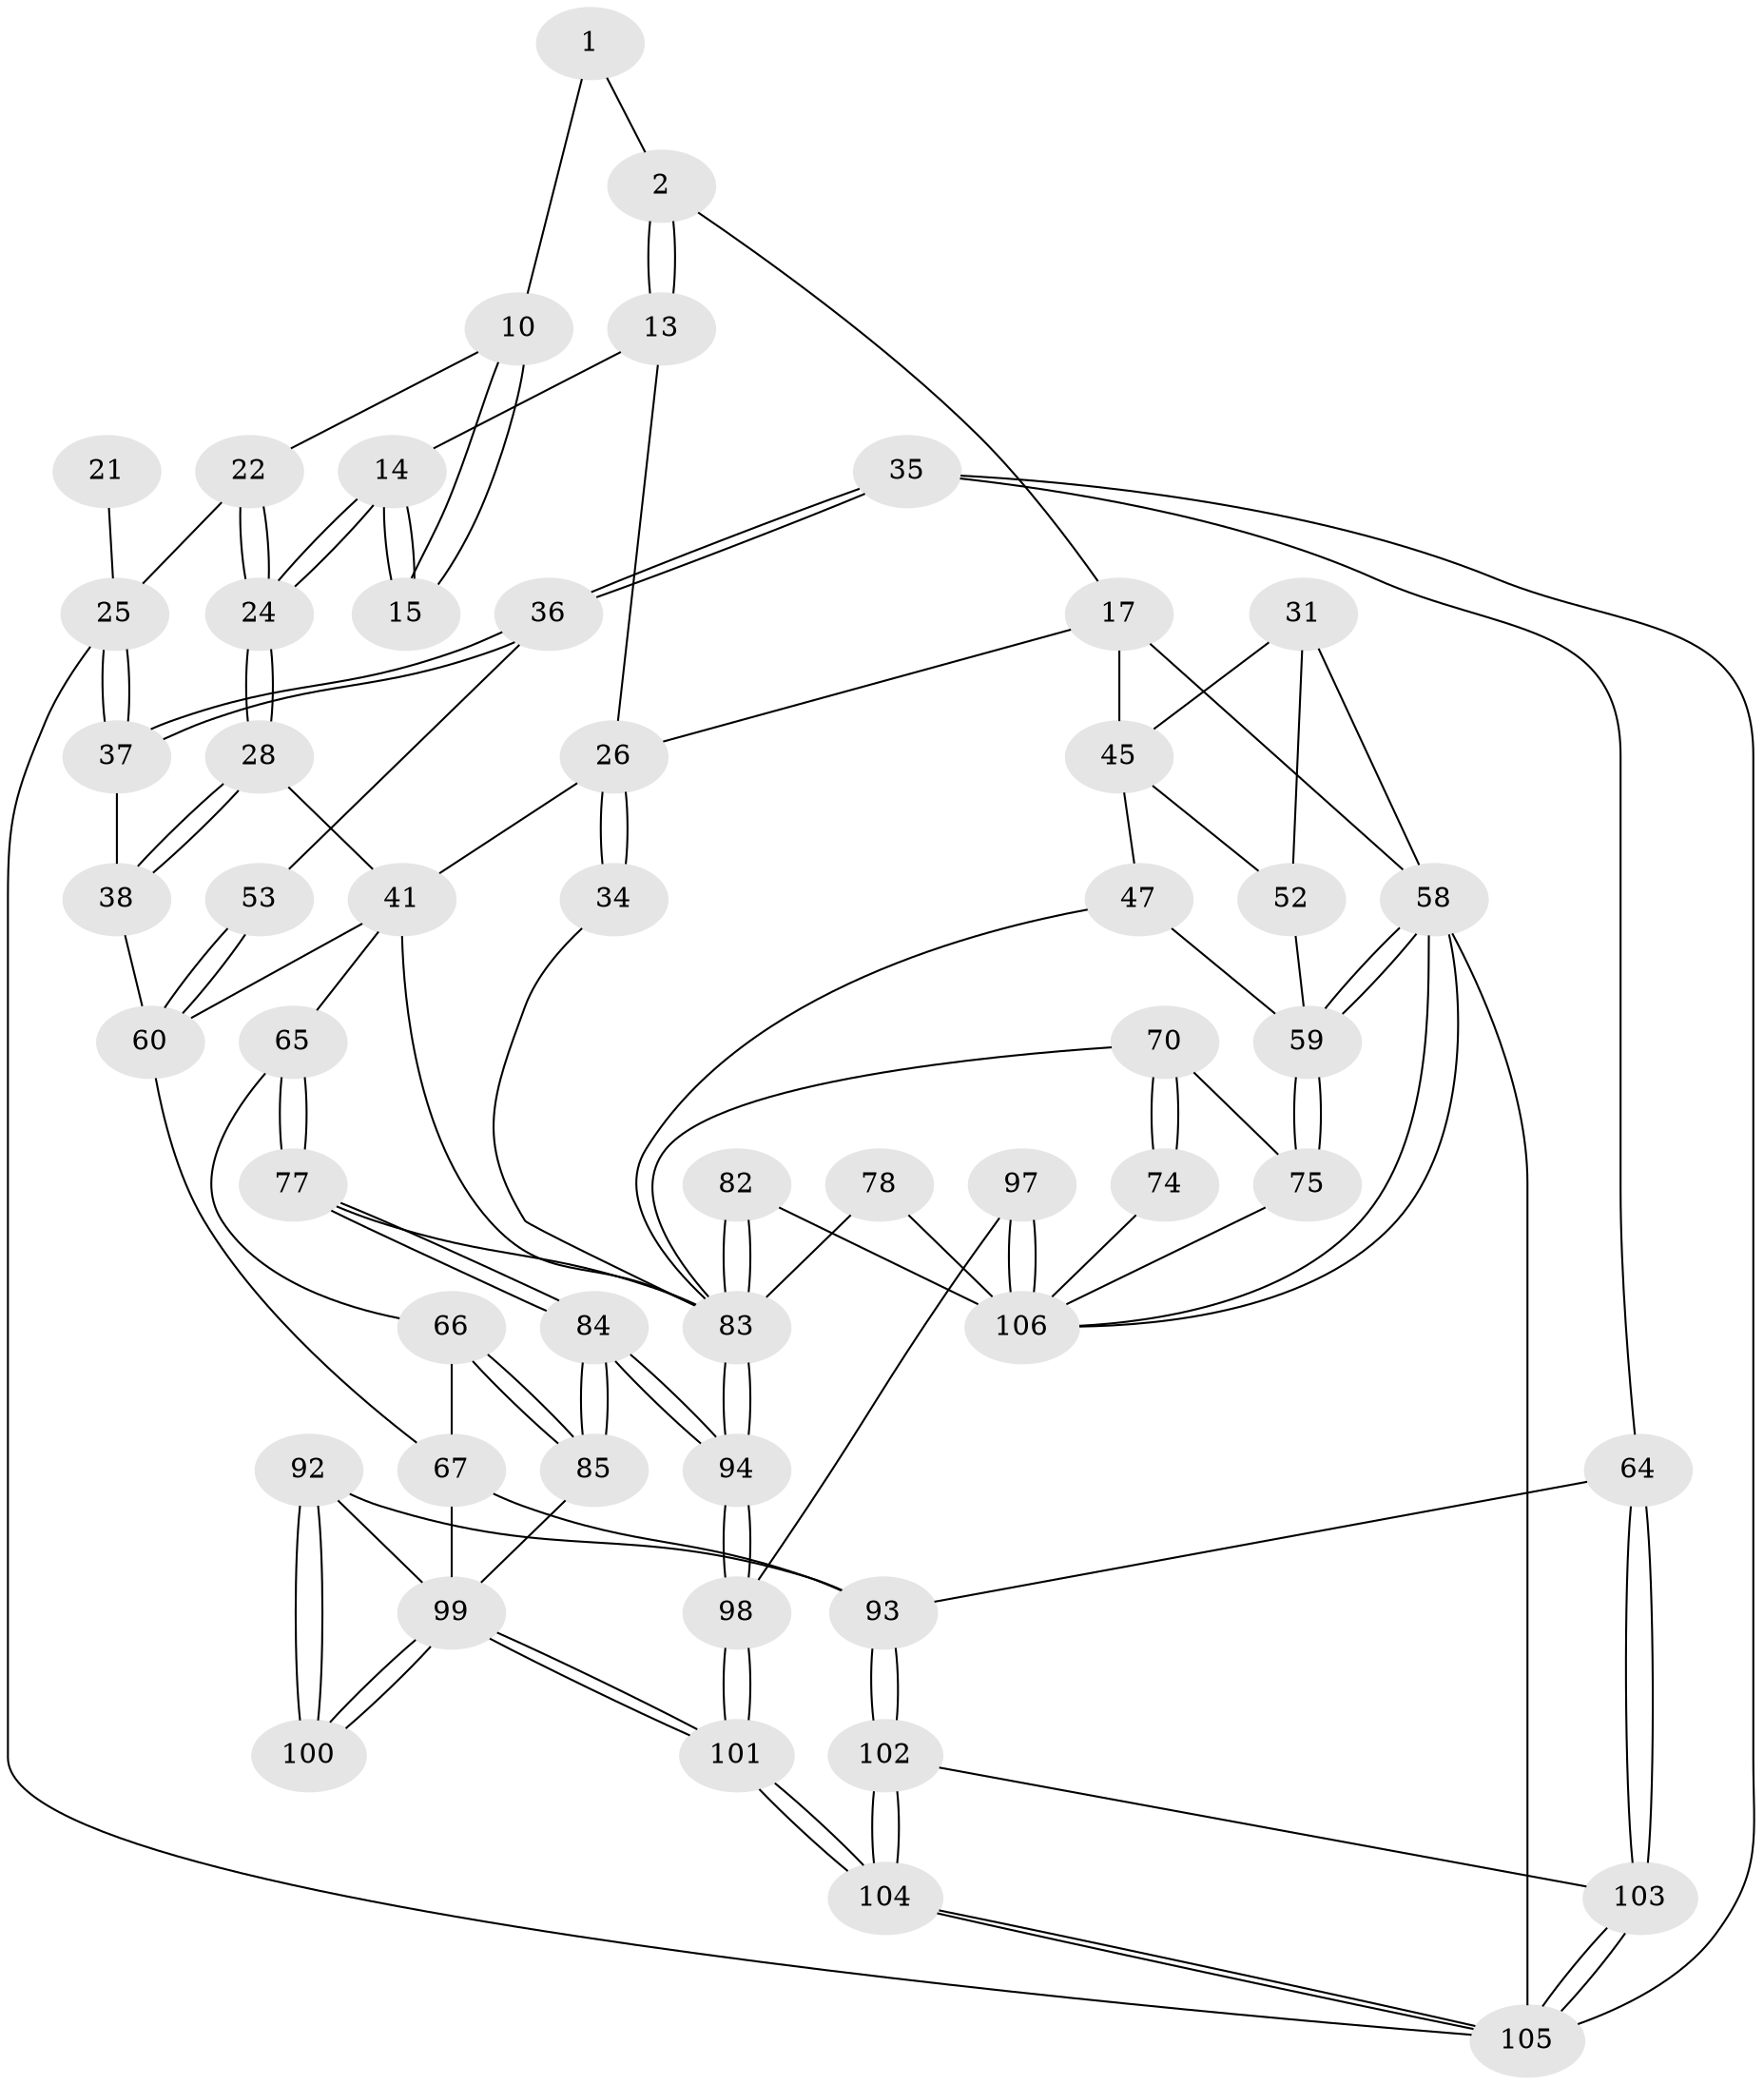 // original degree distribution, {3: 0.02830188679245283, 4: 0.2358490566037736, 5: 0.5, 6: 0.2358490566037736}
// Generated by graph-tools (version 1.1) at 2025/02/03/09/25 05:02:16]
// undirected, 53 vertices, 121 edges
graph export_dot {
graph [start="1"]
  node [color=gray90,style=filled];
  1 [pos="+0.4088979142711977+0"];
  2 [pos="+0.49992419683037365+0"];
  10 [pos="+0.34316073054950813+0.08186632569247819",super="+9"];
  13 [pos="+0.4857242343146797+0.12788487795760642"];
  14 [pos="+0.426573128067089+0.12229789879765318"];
  15 [pos="+0.4177324333257444+0.11223653667946865"];
  17 [pos="+0.6274727364473384+0.2413829814012158",super="+16"];
  21 [pos="+0.1727929855930632+0.09327599630074332"];
  22 [pos="+0.26521688071558+0.20767707812692912",super="+11"];
  24 [pos="+0.27573793791312967+0.2230381665144862"];
  25 [pos="+0.03734118059439784+0.22846711293952893",super="+23+20"];
  26 [pos="+0.34004911290953127+0.24016222194297102",super="+19"];
  28 [pos="+0.27626297711499886+0.2248938834434116"];
  31 [pos="+0.9385071140299663+0.26389568942031005",super="+30"];
  34 [pos="+0.5692436283963216+0.35862322374962585"];
  35 [pos="+0+0.3491295775348106"];
  36 [pos="+0+0.3488020218619019"];
  37 [pos="+0+0.28530937773962295"];
  38 [pos="+0.234319864823419+0.32425598236703607"];
  41 [pos="+0.491080127566271+0.4960532541690067",super="+40+27"];
  45 [pos="+0.8305377140865533+0.3721373614565137",super="+33+32"];
  47 [pos="+0.7361920246823825+0.5522669542592326",super="+46"];
  52 [pos="+0.9310218816202223+0.41494531761762665",super="+44+51"];
  53 [pos="+0.13415892012944852+0.4998444352344999"];
  58 [pos="+1+1",super="+5"];
  59 [pos="+1+0.8526851221716439",super="+56+57+54"];
  60 [pos="+0.17212719589470762+0.6463813092173047",super="+42+43"];
  64 [pos="+0+0.7197173802865002"];
  65 [pos="+0.3868114557959098+0.7255690906753764"];
  66 [pos="+0.2667591184674448+0.7061139847494444"];
  67 [pos="+0.1940765020119494+0.6759143354997664",super="+61"];
  70 [pos="+0.8150825620857248+0.6766837354890224",super="+69"];
  74 [pos="+0.8800842154763142+0.7682379108670901"];
  75 [pos="+1+0.8522491696228486",super="+72+68"];
  77 [pos="+0.4230712310779752+0.8022981678299917"];
  78 [pos="+0.7645785005898799+0.8103174660609476"];
  82 [pos="+0.6103209240929743+0.8427004653617008"];
  83 [pos="+0.5724683447636293+0.8519109210441097",super="+76+50+39+79"];
  84 [pos="+0.38404650770600446+0.8675405309198347"];
  85 [pos="+0.3422056623033441+0.8650506750923459"];
  92 [pos="+0.10680028181511371+0.8895948763101256",super="+91+90"];
  93 [pos="+0.06606049878163614+0.9133901773304537",super="+63"];
  94 [pos="+0.4879021368256223+1"];
  97 [pos="+0.751201400980859+1",super="+96"];
  98 [pos="+0.4936950674341714+1"];
  99 [pos="+0.24784096667248096+1",super="+88+89"];
  100 [pos="+0.18891748641533795+0.9292523597985283"];
  101 [pos="+0.2580657551673657+1"];
  102 [pos="+0.06527324728073594+0.9143044345850152"];
  103 [pos="+0+0.902045349128699"];
  104 [pos="+0+1"];
  105 [pos="+0+1",super="+6"];
  106 [pos="+0.7583411828230202+1",super="+86+95"];
  1 -- 2;
  1 -- 10;
  2 -- 13;
  2 -- 13;
  2 -- 17;
  10 -- 15 [weight=2];
  10 -- 15;
  10 -- 22;
  13 -- 14;
  13 -- 26;
  14 -- 15;
  14 -- 15;
  14 -- 24;
  14 -- 24;
  17 -- 26;
  17 -- 45 [weight=2];
  17 -- 58;
  21 -- 25 [weight=3];
  22 -- 24;
  22 -- 24;
  22 -- 25 [weight=2];
  24 -- 28;
  24 -- 28;
  25 -- 37;
  25 -- 37;
  25 -- 105;
  26 -- 34 [weight=2];
  26 -- 34;
  26 -- 41;
  28 -- 38;
  28 -- 38;
  28 -- 41;
  31 -- 52 [weight=2];
  31 -- 58;
  31 -- 45;
  34 -- 83;
  35 -- 36;
  35 -- 36;
  35 -- 64;
  35 -- 105;
  36 -- 37;
  36 -- 37;
  36 -- 53;
  37 -- 38;
  38 -- 60;
  41 -- 60;
  41 -- 65;
  41 -- 83;
  45 -- 52;
  45 -- 47;
  47 -- 59 [weight=2];
  47 -- 83;
  52 -- 59 [weight=2];
  53 -- 60 [weight=2];
  53 -- 60;
  58 -- 59;
  58 -- 59;
  58 -- 106;
  58 -- 106;
  58 -- 105 [weight=2];
  59 -- 75 [weight=2];
  59 -- 75;
  60 -- 67;
  64 -- 103;
  64 -- 103;
  64 -- 93;
  65 -- 66;
  65 -- 77;
  65 -- 77;
  66 -- 67;
  66 -- 85;
  66 -- 85;
  67 -- 93;
  67 -- 99;
  70 -- 74 [weight=2];
  70 -- 74;
  70 -- 83;
  70 -- 75;
  74 -- 106;
  75 -- 106 [weight=2];
  77 -- 84;
  77 -- 84;
  77 -- 83;
  78 -- 83 [weight=2];
  78 -- 106;
  82 -- 83 [weight=2];
  82 -- 83;
  82 -- 106;
  83 -- 94;
  83 -- 94;
  84 -- 85;
  84 -- 85;
  84 -- 94;
  84 -- 94;
  85 -- 99;
  92 -- 93 [weight=2];
  92 -- 100 [weight=2];
  92 -- 100;
  92 -- 99;
  93 -- 102;
  93 -- 102;
  94 -- 98;
  94 -- 98;
  97 -- 98;
  97 -- 106 [weight=3];
  97 -- 106;
  98 -- 101;
  98 -- 101;
  99 -- 100;
  99 -- 100;
  99 -- 101;
  99 -- 101;
  101 -- 104;
  101 -- 104;
  102 -- 103;
  102 -- 104;
  102 -- 104;
  103 -- 105;
  103 -- 105;
  104 -- 105;
  104 -- 105;
}
